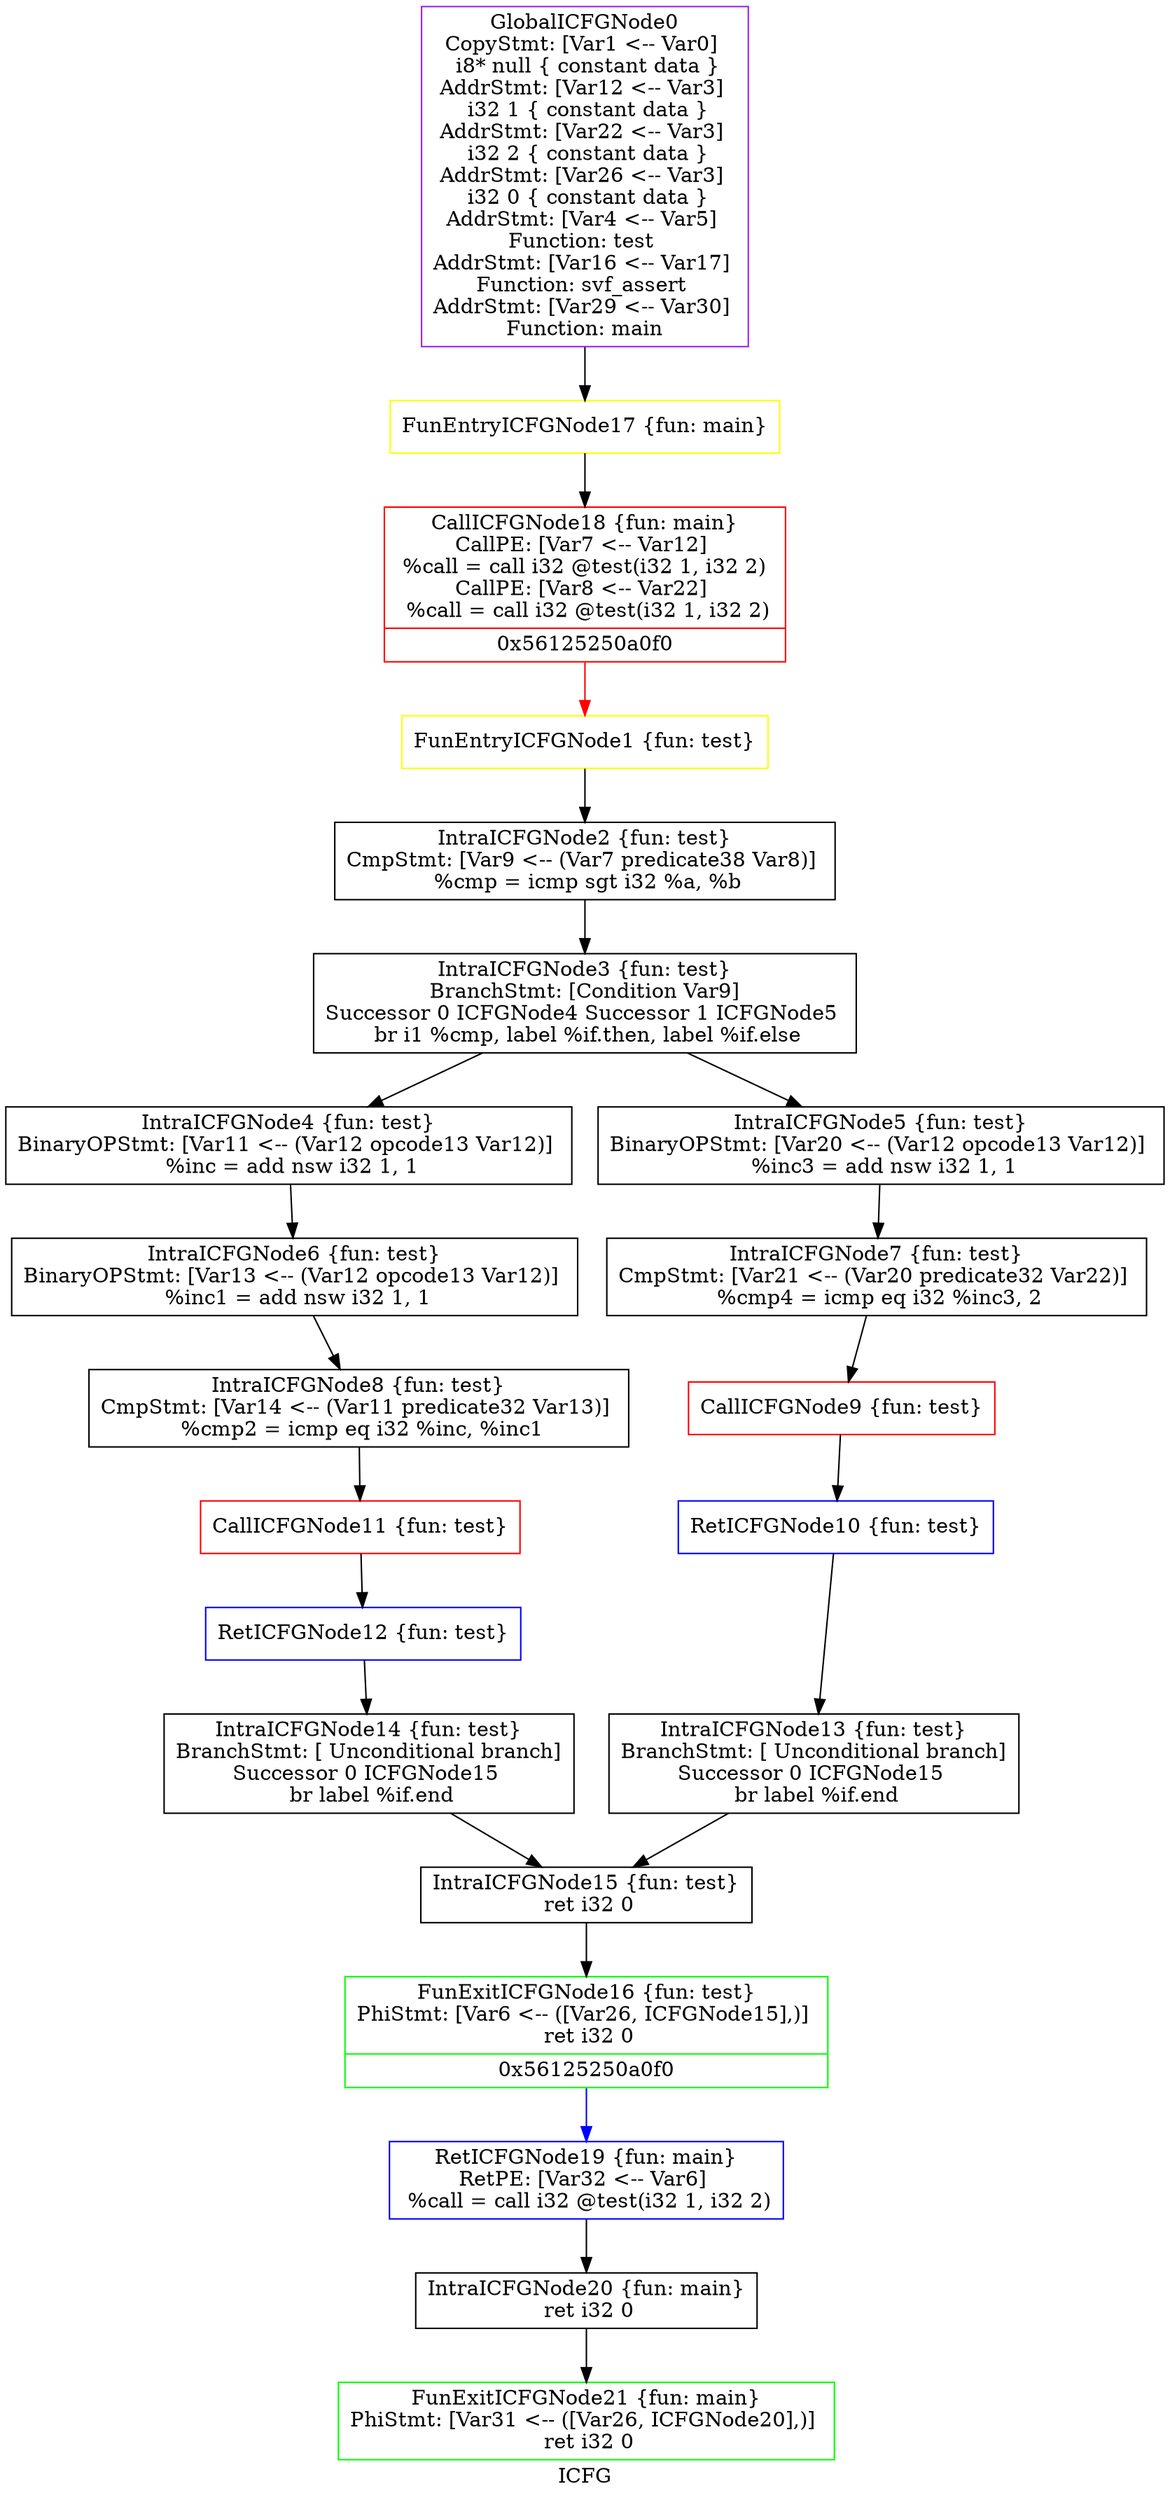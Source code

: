 digraph "ICFG" {
	label="ICFG";

	Node0x56125248b590 [shape=record,color=purple,label="{GlobalICFGNode0\nCopyStmt: [Var1 \<-- Var0]  \n i8* null \{ constant data \}\nAddrStmt: [Var12 \<-- Var3]  \n i32 1 \{ constant data \}\nAddrStmt: [Var22 \<-- Var3]  \n i32 2 \{ constant data \}\nAddrStmt: [Var26 \<-- Var3]  \n i32 0 \{ constant data \}\nAddrStmt: [Var4 \<-- Var5]  \nFunction: test \nAddrStmt: [Var16 \<-- Var17]  \nFunction: svf_assert \nAddrStmt: [Var29 \<-- Var30]  \nFunction: main }"];
	Node0x56125248b590 -> Node0x561252468ab0[style=solid];
	Node0x56125246ea20 [shape=record,color=yellow,label="{FunEntryICFGNode1 \{fun: test\}}"];
	Node0x56125246ea20 -> Node0x56125247b130[style=solid];
	Node0x56125247b130 [shape=record,color=black,label="{IntraICFGNode2 \{fun: test\}\nCmpStmt: [Var9 \<-- (Var7 predicate38 Var8)]  \n   %cmp = icmp sgt i32 %a, %b }"];
	Node0x56125247b130 -> Node0x56125250fc90[style=solid];
	Node0x56125250fc90 [shape=record,color=black,label="{IntraICFGNode3 \{fun: test\}\nBranchStmt: [Condition Var9]\nSuccessor 0 ICFGNode4   Successor 1 ICFGNode5   \n   br i1 %cmp, label %if.then, label %if.else }"];
	Node0x56125250fc90 -> Node0x56125250cad0[style=solid];
	Node0x56125250fc90 -> Node0x5612524838f0[style=solid];
	Node0x56125250cad0 [shape=record,color=black,label="{IntraICFGNode4 \{fun: test\}\nBinaryOPStmt: [Var11 \<-- (Var12 opcode13 Var12)]  \n   %inc = add nsw i32 1, 1 }"];
	Node0x56125250cad0 -> Node0x56125247b200[style=solid];
	Node0x5612524838f0 [shape=record,color=black,label="{IntraICFGNode5 \{fun: test\}\nBinaryOPStmt: [Var20 \<-- (Var12 opcode13 Var12)]  \n   %inc3 = add nsw i32 1, 1 }"];
	Node0x5612524838f0 -> Node0x56125247a420[style=solid];
	Node0x56125247b200 [shape=record,color=black,label="{IntraICFGNode6 \{fun: test\}\nBinaryOPStmt: [Var13 \<-- (Var12 opcode13 Var12)]  \n   %inc1 = add nsw i32 1, 1 }"];
	Node0x56125247b200 -> Node0x56125247a8f0[style=solid];
	Node0x56125247a420 [shape=record,color=black,label="{IntraICFGNode7 \{fun: test\}\nCmpStmt: [Var21 \<-- (Var20 predicate32 Var22)]  \n   %cmp4 = icmp eq i32 %inc3, 2 }"];
	Node0x56125247a420 -> Node0x561252480600[style=solid];
	Node0x56125247a8f0 [shape=record,color=black,label="{IntraICFGNode8 \{fun: test\}\nCmpStmt: [Var14 \<-- (Var11 predicate32 Var13)]  \n   %cmp2 = icmp eq i32 %inc, %inc1 }"];
	Node0x56125247a8f0 -> Node0x561252465100[style=solid];
	Node0x561252480600 [shape=record,color=red,label="{CallICFGNode9 \{fun: test\}}"];
	Node0x561252480600 -> Node0x561252513660[style=solid];
	Node0x561252513660 [shape=record,color=blue,label="{RetICFGNode10 \{fun: test\}}"];
	Node0x561252513660 -> Node0x56125247ad60[style=solid];
	Node0x561252465100 [shape=record,color=red,label="{CallICFGNode11 \{fun: test\}}"];
	Node0x561252465100 -> Node0x561252464e90[style=solid];
	Node0x561252464e90 [shape=record,color=blue,label="{RetICFGNode12 \{fun: test\}}"];
	Node0x561252464e90 -> Node0x561252488540[style=solid];
	Node0x56125247ad60 [shape=record,color=black,label="{IntraICFGNode13 \{fun: test\}\nBranchStmt: [ Unconditional branch]\nSuccessor 0 ICFGNode15   \n   br label %if.end }"];
	Node0x56125247ad60 -> Node0x561252488720[style=solid];
	Node0x561252488540 [shape=record,color=black,label="{IntraICFGNode14 \{fun: test\}\nBranchStmt: [ Unconditional branch]\nSuccessor 0 ICFGNode15   \n   br label %if.end }"];
	Node0x561252488540 -> Node0x561252488720[style=solid];
	Node0x561252488720 [shape=record,color=black,label="{IntraICFGNode15 \{fun: test\}\n   ret i32 0 }"];
	Node0x561252488720 -> Node0x5612524889c0[style=solid];
	Node0x5612524889c0 [shape=record,color=green,label="{FunExitICFGNode16 \{fun: test\}\nPhiStmt: [Var6 \<-- ([Var26, ICFGNode15],)]  \n   ret i32 0 |{<s0>0x56125250a0f0}}"];
	Node0x5612524889c0:s0 -> Node0x561252464fe0[style=solid,color=blue];
	Node0x561252468ab0 [shape=record,color=yellow,label="{FunEntryICFGNode17 \{fun: main\}}"];
	Node0x561252468ab0 -> Node0x56125250c800[style=solid];
	Node0x56125250c800 [shape=record,color=red,label="{CallICFGNode18 \{fun: main\}\nCallPE: [Var7 \<-- Var12]  \n   %call = call i32 @test(i32 1, i32 2) \nCallPE: [Var8 \<-- Var22]  \n   %call = call i32 @test(i32 1, i32 2) |{<s0>0x56125250a0f0}}"];
	Node0x56125250c800:s0 -> Node0x56125246ea20[style=solid,color=red];
	Node0x561252464fe0 [shape=record,color=blue,label="{RetICFGNode19 \{fun: main\}\nRetPE: [Var32 \<-- Var6]  \n   %call = call i32 @test(i32 1, i32 2) }"];
	Node0x561252464fe0 -> Node0x56125248a0b0[style=solid];
	Node0x56125248a0b0 [shape=record,color=black,label="{IntraICFGNode20 \{fun: main\}\n   ret i32 0 }"];
	Node0x56125248a0b0 -> Node0x56125248a290[style=solid];
	Node0x56125248a290 [shape=record,color=green,label="{FunExitICFGNode21 \{fun: main\}\nPhiStmt: [Var31 \<-- ([Var26, ICFGNode20],)]  \n   ret i32 0 }"];
}
